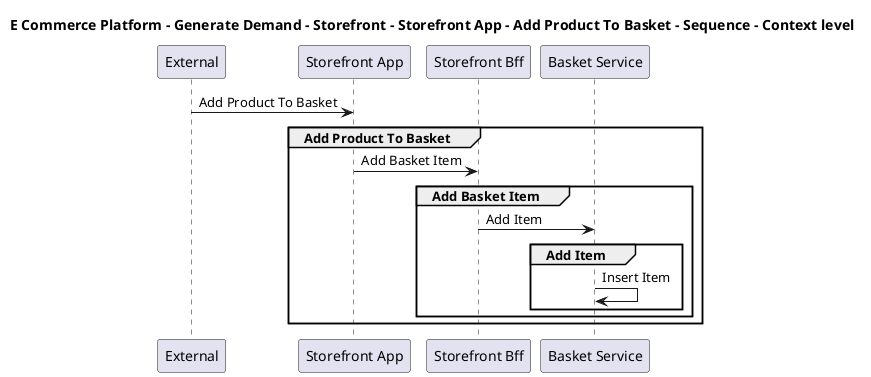 @startuml

title E Commerce Platform - Generate Demand - Storefront - Storefront App - Add Product To Basket - Sequence - Context level

participant "External" as C4InterFlow.SoftwareSystems.ExternalSystem
participant "Storefront App" as ECommercePlatform.GenerateDemand.Storefront.SoftwareSystems.StorefrontApp
participant "Storefront Bff" as ECommercePlatform.GenerateDemand.Storefront.SoftwareSystems.StorefrontBff
participant "Basket Service" as ECommercePlatform.GenerateDemand.Basket.SoftwareSystems.BasketService

C4InterFlow.SoftwareSystems.ExternalSystem -> ECommercePlatform.GenerateDemand.Storefront.SoftwareSystems.StorefrontApp : Add Product To Basket
group Add Product To Basket
ECommercePlatform.GenerateDemand.Storefront.SoftwareSystems.StorefrontApp -> ECommercePlatform.GenerateDemand.Storefront.SoftwareSystems.StorefrontBff : Add Basket Item
group Add Basket Item
ECommercePlatform.GenerateDemand.Storefront.SoftwareSystems.StorefrontBff -> ECommercePlatform.GenerateDemand.Basket.SoftwareSystems.BasketService : Add Item
group Add Item
ECommercePlatform.GenerateDemand.Basket.SoftwareSystems.BasketService -> ECommercePlatform.GenerateDemand.Basket.SoftwareSystems.BasketService : Insert Item
end
end
end


@enduml
